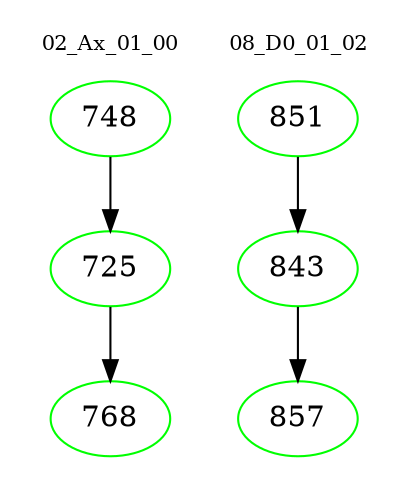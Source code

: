 digraph{
subgraph cluster_0 {
color = white
label = "02_Ax_01_00";
fontsize=10;
T0_748 [label="748", color="green"]
T0_748 -> T0_725 [color="black"]
T0_725 [label="725", color="green"]
T0_725 -> T0_768 [color="black"]
T0_768 [label="768", color="green"]
}
subgraph cluster_1 {
color = white
label = "08_D0_01_02";
fontsize=10;
T1_851 [label="851", color="green"]
T1_851 -> T1_843 [color="black"]
T1_843 [label="843", color="green"]
T1_843 -> T1_857 [color="black"]
T1_857 [label="857", color="green"]
}
}
